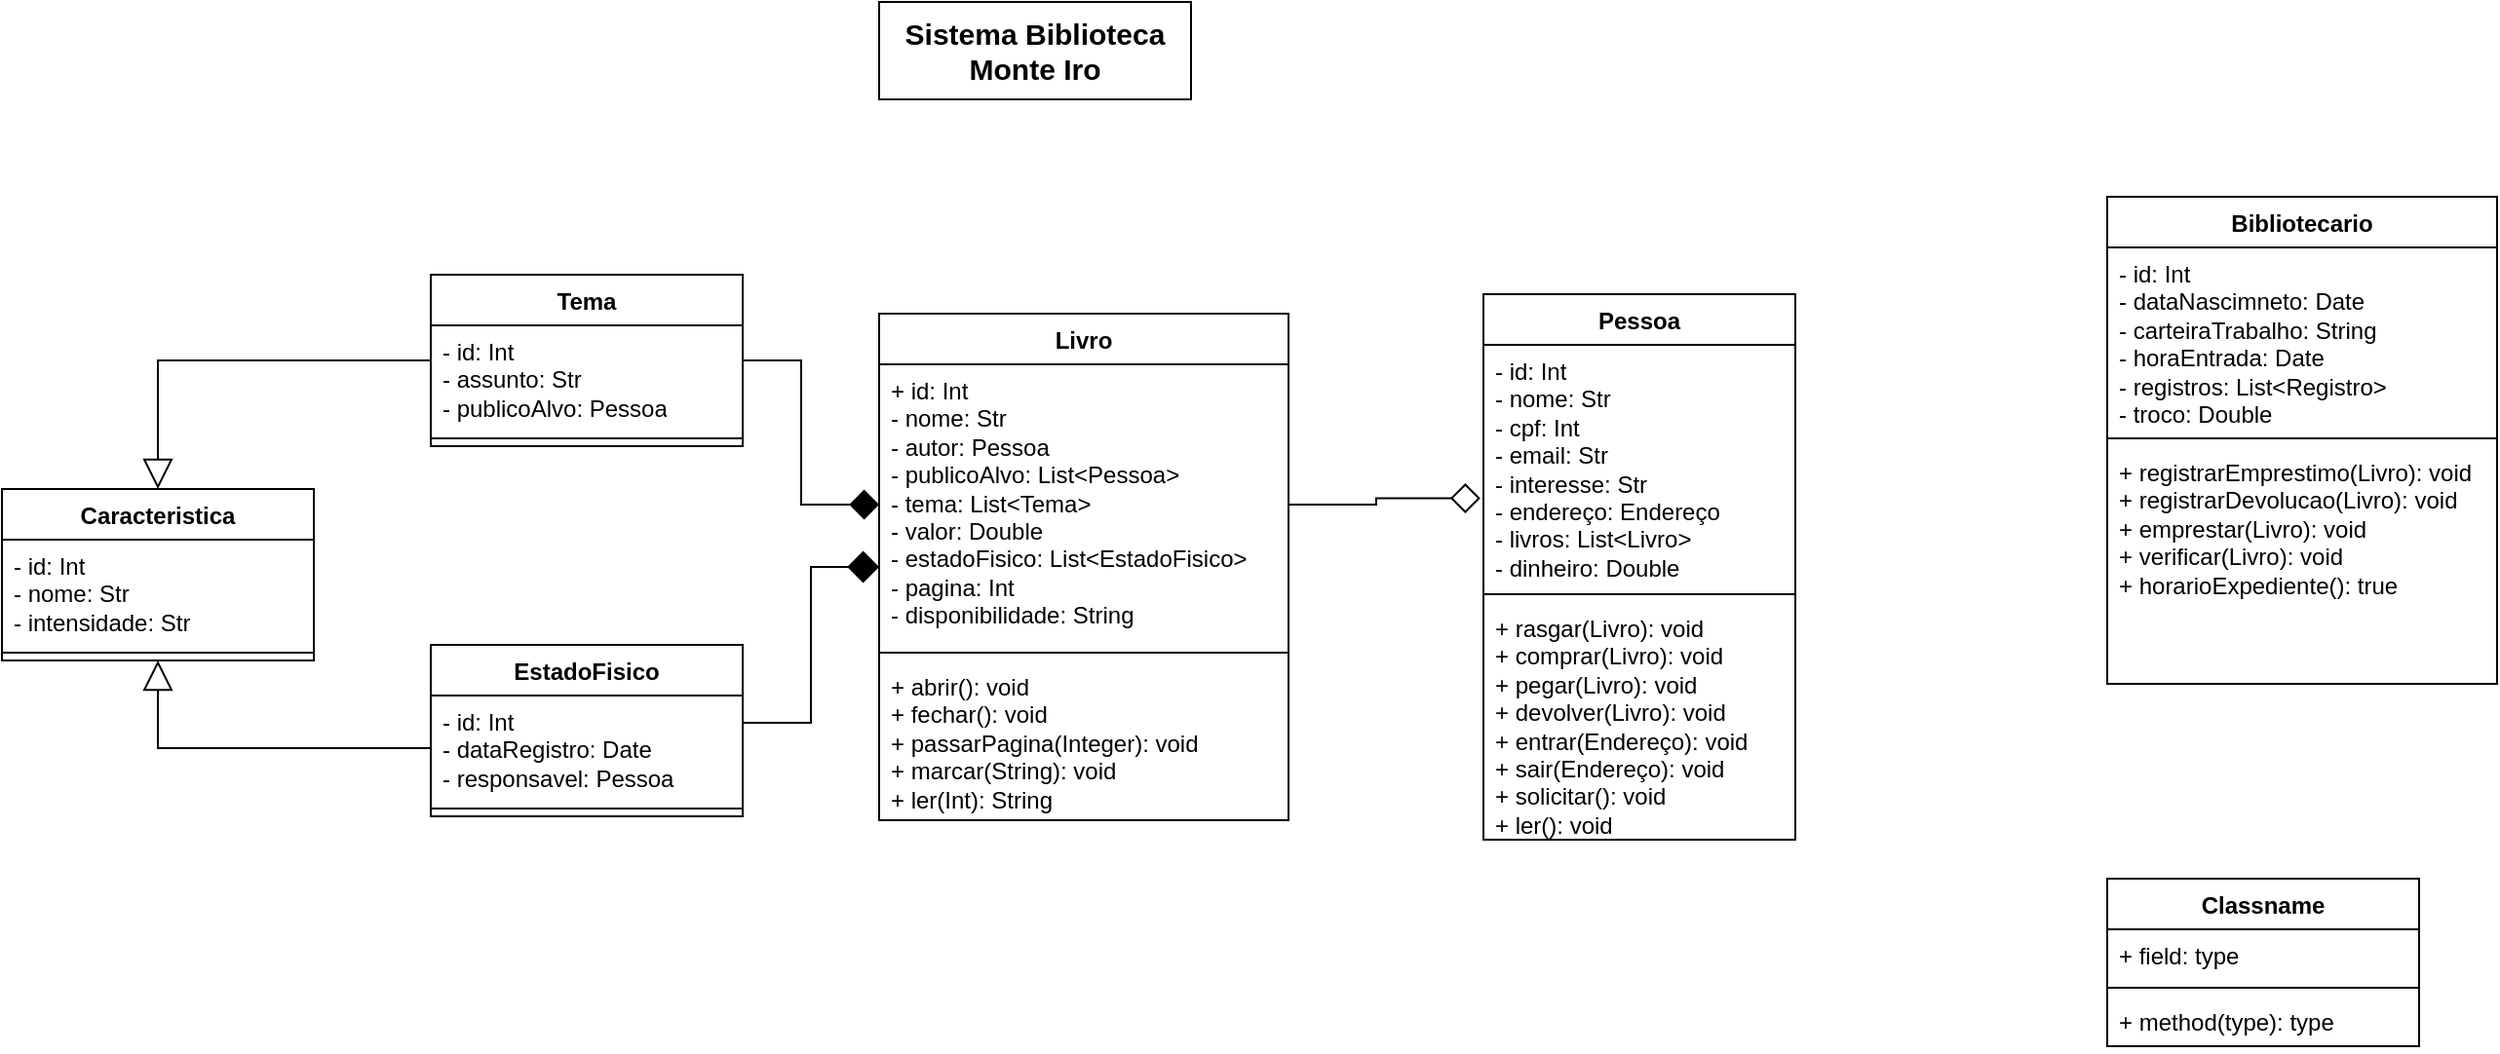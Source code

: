 <mxfile version="24.3.1" type="github">
  <diagram name="Página-1" id="3LOxqgyQ5ESFe8T1yTyt">
    <mxGraphModel dx="1854" dy="1781" grid="1" gridSize="10" guides="1" tooltips="1" connect="1" arrows="1" fold="1" page="1" pageScale="1" pageWidth="827" pageHeight="1169" math="0" shadow="0">
      <root>
        <mxCell id="0" />
        <mxCell id="1" parent="0" />
        <mxCell id="CtYGhICR3tEIGLf4jRE0-1" value="EstadoFisico" style="swimlane;fontStyle=1;align=center;verticalAlign=top;childLayout=stackLayout;horizontal=1;startSize=26;horizontalStack=0;resizeParent=1;resizeParentMax=0;resizeLast=0;collapsible=1;marginBottom=0;whiteSpace=wrap;html=1;" vertex="1" parent="1">
          <mxGeometry x="60" y="310" width="160" height="88" as="geometry" />
        </mxCell>
        <mxCell id="CtYGhICR3tEIGLf4jRE0-2" value="- id: Int&lt;div&gt;- dataRegistro: Date&lt;/div&gt;&lt;div&gt;- responsavel: Pessoa&lt;/div&gt;" style="text;strokeColor=none;fillColor=none;align=left;verticalAlign=top;spacingLeft=4;spacingRight=4;overflow=hidden;rotatable=0;points=[[0,0.5],[1,0.5]];portConstraint=eastwest;whiteSpace=wrap;html=1;" vertex="1" parent="CtYGhICR3tEIGLf4jRE0-1">
          <mxGeometry y="26" width="160" height="54" as="geometry" />
        </mxCell>
        <mxCell id="CtYGhICR3tEIGLf4jRE0-3" value="" style="line;strokeWidth=1;fillColor=none;align=left;verticalAlign=middle;spacingTop=-1;spacingLeft=3;spacingRight=3;rotatable=0;labelPosition=right;points=[];portConstraint=eastwest;strokeColor=inherit;" vertex="1" parent="CtYGhICR3tEIGLf4jRE0-1">
          <mxGeometry y="80" width="160" height="8" as="geometry" />
        </mxCell>
        <mxCell id="CtYGhICR3tEIGLf4jRE0-5" value="Pessoa" style="swimlane;fontStyle=1;align=center;verticalAlign=top;childLayout=stackLayout;horizontal=1;startSize=26;horizontalStack=0;resizeParent=1;resizeParentMax=0;resizeLast=0;collapsible=1;marginBottom=0;whiteSpace=wrap;html=1;" vertex="1" parent="1">
          <mxGeometry x="600" y="130" width="160" height="280" as="geometry" />
        </mxCell>
        <mxCell id="CtYGhICR3tEIGLf4jRE0-6" value="- id: Int&lt;div&gt;- nome: Str&lt;/div&gt;&lt;div&gt;- cpf: Int&lt;/div&gt;&lt;div&gt;- email: Str&lt;/div&gt;&lt;div&gt;- interesse: Str&lt;/div&gt;&lt;div&gt;- endereço: Endereço&lt;/div&gt;&lt;div&gt;- livros: List&amp;lt;Livro&amp;gt;&lt;/div&gt;&lt;div&gt;- dinheiro: Double&lt;/div&gt;" style="text;strokeColor=none;fillColor=none;align=left;verticalAlign=top;spacingLeft=4;spacingRight=4;overflow=hidden;rotatable=0;points=[[0,0.5],[1,0.5]];portConstraint=eastwest;whiteSpace=wrap;html=1;" vertex="1" parent="CtYGhICR3tEIGLf4jRE0-5">
          <mxGeometry y="26" width="160" height="124" as="geometry" />
        </mxCell>
        <mxCell id="CtYGhICR3tEIGLf4jRE0-7" value="" style="line;strokeWidth=1;fillColor=none;align=left;verticalAlign=middle;spacingTop=-1;spacingLeft=3;spacingRight=3;rotatable=0;labelPosition=right;points=[];portConstraint=eastwest;strokeColor=inherit;" vertex="1" parent="CtYGhICR3tEIGLf4jRE0-5">
          <mxGeometry y="150" width="160" height="8" as="geometry" />
        </mxCell>
        <mxCell id="CtYGhICR3tEIGLf4jRE0-8" value="+ rasgar(Livro): void&lt;div&gt;+ comprar(Livro): void&lt;/div&gt;&lt;div&gt;+ pegar(Livro): void&lt;/div&gt;&lt;div&gt;+ devolver(Livro): void&lt;/div&gt;&lt;div&gt;+ entrar(Endereço): void&lt;/div&gt;&lt;div&gt;+ sair(Endereço): void&lt;/div&gt;&lt;div&gt;+ solicitar(): void&lt;/div&gt;&lt;div&gt;+ ler(): void&lt;/div&gt;" style="text;strokeColor=none;fillColor=none;align=left;verticalAlign=top;spacingLeft=4;spacingRight=4;overflow=hidden;rotatable=0;points=[[0,0.5],[1,0.5]];portConstraint=eastwest;whiteSpace=wrap;html=1;" vertex="1" parent="CtYGhICR3tEIGLf4jRE0-5">
          <mxGeometry y="158" width="160" height="122" as="geometry" />
        </mxCell>
        <mxCell id="CtYGhICR3tEIGLf4jRE0-9" value="Livro" style="swimlane;fontStyle=1;align=center;verticalAlign=top;childLayout=stackLayout;horizontal=1;startSize=26;horizontalStack=0;resizeParent=1;resizeParentMax=0;resizeLast=0;collapsible=1;marginBottom=0;whiteSpace=wrap;html=1;" vertex="1" parent="1">
          <mxGeometry x="290" y="140" width="210" height="260" as="geometry" />
        </mxCell>
        <mxCell id="CtYGhICR3tEIGLf4jRE0-10" value="+ id: Int&lt;div&gt;- nome: Str&lt;/div&gt;&lt;div&gt;- autor: Pessoa&lt;/div&gt;&lt;div&gt;- publicoAlvo: List&amp;lt;Pessoa&amp;gt;&amp;nbsp;&lt;/div&gt;&lt;div&gt;- tema: List&amp;lt;Tema&amp;gt;&lt;/div&gt;&lt;div&gt;- valor: Double&lt;/div&gt;&lt;div&gt;- estadoFisico: List&amp;lt;EstadoFisico&amp;gt;&lt;/div&gt;&lt;div&gt;- pagina: Int&lt;/div&gt;&lt;div&gt;- disponibilidade: String&lt;/div&gt;" style="text;strokeColor=none;fillColor=none;align=left;verticalAlign=top;spacingLeft=4;spacingRight=4;overflow=hidden;rotatable=0;points=[[0,0.5],[1,0.5]];portConstraint=eastwest;whiteSpace=wrap;html=1;" vertex="1" parent="CtYGhICR3tEIGLf4jRE0-9">
          <mxGeometry y="26" width="210" height="144" as="geometry" />
        </mxCell>
        <mxCell id="CtYGhICR3tEIGLf4jRE0-11" value="" style="line;strokeWidth=1;fillColor=none;align=left;verticalAlign=middle;spacingTop=-1;spacingLeft=3;spacingRight=3;rotatable=0;labelPosition=right;points=[];portConstraint=eastwest;strokeColor=inherit;" vertex="1" parent="CtYGhICR3tEIGLf4jRE0-9">
          <mxGeometry y="170" width="210" height="8" as="geometry" />
        </mxCell>
        <mxCell id="CtYGhICR3tEIGLf4jRE0-12" value="+ abrir(): void&lt;div&gt;+ fechar(): void&lt;/div&gt;&lt;div&gt;+ passarPagina(Integer): void&lt;/div&gt;&lt;div&gt;+ marcar(String): void&lt;/div&gt;&lt;div&gt;+ ler(Int): String&lt;/div&gt;" style="text;strokeColor=none;fillColor=none;align=left;verticalAlign=top;spacingLeft=4;spacingRight=4;overflow=hidden;rotatable=0;points=[[0,0.5],[1,0.5]];portConstraint=eastwest;whiteSpace=wrap;html=1;" vertex="1" parent="CtYGhICR3tEIGLf4jRE0-9">
          <mxGeometry y="178" width="210" height="82" as="geometry" />
        </mxCell>
        <mxCell id="CtYGhICR3tEIGLf4jRE0-22" style="edgeStyle=orthogonalEdgeStyle;rounded=0;orthogonalLoop=1;jettySize=auto;html=1;entryX=0.5;entryY=0;entryDx=0;entryDy=0;endArrow=block;endFill=0;endSize=13;" edge="1" parent="1" source="CtYGhICR3tEIGLf4jRE0-13" target="CtYGhICR3tEIGLf4jRE0-18">
          <mxGeometry relative="1" as="geometry" />
        </mxCell>
        <mxCell id="CtYGhICR3tEIGLf4jRE0-25" style="edgeStyle=orthogonalEdgeStyle;rounded=0;orthogonalLoop=1;jettySize=auto;html=1;entryX=0;entryY=0.5;entryDx=0;entryDy=0;endArrow=diamond;endFill=1;endSize=13;" edge="1" parent="1" source="CtYGhICR3tEIGLf4jRE0-13" target="CtYGhICR3tEIGLf4jRE0-10">
          <mxGeometry relative="1" as="geometry" />
        </mxCell>
        <mxCell id="CtYGhICR3tEIGLf4jRE0-13" value="Tema" style="swimlane;fontStyle=1;align=center;verticalAlign=top;childLayout=stackLayout;horizontal=1;startSize=26;horizontalStack=0;resizeParent=1;resizeParentMax=0;resizeLast=0;collapsible=1;marginBottom=0;whiteSpace=wrap;html=1;" vertex="1" parent="1">
          <mxGeometry x="60" y="120" width="160" height="88" as="geometry" />
        </mxCell>
        <mxCell id="CtYGhICR3tEIGLf4jRE0-14" value="- id: Int&lt;div&gt;- assunto: Str&lt;/div&gt;&lt;div&gt;- publicoAlvo: Pessoa&lt;/div&gt;" style="text;strokeColor=none;fillColor=none;align=left;verticalAlign=top;spacingLeft=4;spacingRight=4;overflow=hidden;rotatable=0;points=[[0,0.5],[1,0.5]];portConstraint=eastwest;whiteSpace=wrap;html=1;" vertex="1" parent="CtYGhICR3tEIGLf4jRE0-13">
          <mxGeometry y="26" width="160" height="54" as="geometry" />
        </mxCell>
        <mxCell id="CtYGhICR3tEIGLf4jRE0-15" value="" style="line;strokeWidth=1;fillColor=none;align=left;verticalAlign=middle;spacingTop=-1;spacingLeft=3;spacingRight=3;rotatable=0;labelPosition=right;points=[];portConstraint=eastwest;strokeColor=inherit;" vertex="1" parent="CtYGhICR3tEIGLf4jRE0-13">
          <mxGeometry y="80" width="160" height="8" as="geometry" />
        </mxCell>
        <mxCell id="CtYGhICR3tEIGLf4jRE0-17" value="&lt;b&gt;&lt;font style=&quot;font-size: 15px;&quot;&gt;Sistema Biblioteca Monte Iro&lt;/font&gt;&lt;/b&gt;" style="html=1;whiteSpace=wrap;" vertex="1" parent="1">
          <mxGeometry x="290" y="-20" width="160" height="50" as="geometry" />
        </mxCell>
        <mxCell id="CtYGhICR3tEIGLf4jRE0-18" value="Caracteristica" style="swimlane;fontStyle=1;align=center;verticalAlign=top;childLayout=stackLayout;horizontal=1;startSize=26;horizontalStack=0;resizeParent=1;resizeParentMax=0;resizeLast=0;collapsible=1;marginBottom=0;whiteSpace=wrap;html=1;" vertex="1" parent="1">
          <mxGeometry x="-160" y="230" width="160" height="88" as="geometry" />
        </mxCell>
        <mxCell id="CtYGhICR3tEIGLf4jRE0-19" value="- id: Int&lt;div&gt;- nome: Str&lt;/div&gt;&lt;div&gt;- intensidade: Str&lt;/div&gt;&lt;div&gt;&lt;br&gt;&lt;/div&gt;" style="text;strokeColor=none;fillColor=none;align=left;verticalAlign=top;spacingLeft=4;spacingRight=4;overflow=hidden;rotatable=0;points=[[0,0.5],[1,0.5]];portConstraint=eastwest;whiteSpace=wrap;html=1;" vertex="1" parent="CtYGhICR3tEIGLf4jRE0-18">
          <mxGeometry y="26" width="160" height="54" as="geometry" />
        </mxCell>
        <mxCell id="CtYGhICR3tEIGLf4jRE0-20" value="" style="line;strokeWidth=1;fillColor=none;align=left;verticalAlign=middle;spacingTop=-1;spacingLeft=3;spacingRight=3;rotatable=0;labelPosition=right;points=[];portConstraint=eastwest;strokeColor=inherit;" vertex="1" parent="CtYGhICR3tEIGLf4jRE0-18">
          <mxGeometry y="80" width="160" height="8" as="geometry" />
        </mxCell>
        <mxCell id="CtYGhICR3tEIGLf4jRE0-23" style="edgeStyle=orthogonalEdgeStyle;rounded=0;orthogonalLoop=1;jettySize=auto;html=1;entryX=0.5;entryY=1;entryDx=0;entryDy=0;endArrow=block;endFill=0;endSize=13;" edge="1" parent="1" source="CtYGhICR3tEIGLf4jRE0-2" target="CtYGhICR3tEIGLf4jRE0-18">
          <mxGeometry relative="1" as="geometry" />
        </mxCell>
        <mxCell id="CtYGhICR3tEIGLf4jRE0-24" style="edgeStyle=orthogonalEdgeStyle;rounded=0;orthogonalLoop=1;jettySize=auto;html=1;endArrow=diamond;endFill=1;endSize=14;" edge="1" parent="1">
          <mxGeometry relative="1" as="geometry">
            <mxPoint x="220" y="350" as="sourcePoint" />
            <mxPoint x="290" y="270" as="targetPoint" />
            <Array as="points">
              <mxPoint x="220" y="350" />
              <mxPoint x="255" y="350" />
              <mxPoint x="255" y="270" />
            </Array>
          </mxGeometry>
        </mxCell>
        <mxCell id="CtYGhICR3tEIGLf4jRE0-27" style="edgeStyle=orthogonalEdgeStyle;rounded=0;orthogonalLoop=1;jettySize=auto;html=1;entryX=-0.01;entryY=0.635;entryDx=0;entryDy=0;entryPerimeter=0;endArrow=diamond;endFill=0;endSize=13;" edge="1" parent="1" source="CtYGhICR3tEIGLf4jRE0-10" target="CtYGhICR3tEIGLf4jRE0-6">
          <mxGeometry relative="1" as="geometry" />
        </mxCell>
        <mxCell id="CtYGhICR3tEIGLf4jRE0-28" value="Bibliotecario" style="swimlane;fontStyle=1;align=center;verticalAlign=top;childLayout=stackLayout;horizontal=1;startSize=26;horizontalStack=0;resizeParent=1;resizeParentMax=0;resizeLast=0;collapsible=1;marginBottom=0;whiteSpace=wrap;html=1;" vertex="1" parent="1">
          <mxGeometry x="920" y="80" width="200" height="250" as="geometry" />
        </mxCell>
        <mxCell id="CtYGhICR3tEIGLf4jRE0-29" value="- id: Int&lt;div&gt;- dataNascimneto: Date&lt;/div&gt;&lt;div&gt;- carteiraTrabalho: String&lt;/div&gt;&lt;div&gt;- horaEntrada: Date&lt;/div&gt;&lt;div&gt;- registros: List&amp;lt;Registro&amp;gt;&lt;/div&gt;&lt;div&gt;- troco: Double&lt;/div&gt;" style="text;strokeColor=none;fillColor=none;align=left;verticalAlign=top;spacingLeft=4;spacingRight=4;overflow=hidden;rotatable=0;points=[[0,0.5],[1,0.5]];portConstraint=eastwest;whiteSpace=wrap;html=1;" vertex="1" parent="CtYGhICR3tEIGLf4jRE0-28">
          <mxGeometry y="26" width="200" height="94" as="geometry" />
        </mxCell>
        <mxCell id="CtYGhICR3tEIGLf4jRE0-30" value="" style="line;strokeWidth=1;fillColor=none;align=left;verticalAlign=middle;spacingTop=-1;spacingLeft=3;spacingRight=3;rotatable=0;labelPosition=right;points=[];portConstraint=eastwest;strokeColor=inherit;" vertex="1" parent="CtYGhICR3tEIGLf4jRE0-28">
          <mxGeometry y="120" width="200" height="8" as="geometry" />
        </mxCell>
        <mxCell id="CtYGhICR3tEIGLf4jRE0-31" value="+ registrarEmprestimo(Livro): void&lt;div&gt;+ registrarDevolucao(Livro): void&lt;/div&gt;&lt;div&gt;+ emprestar(Livro): void&lt;/div&gt;&lt;div&gt;+ verificar(Livro): void&lt;/div&gt;&lt;div&gt;+ horarioExpediente(): true&lt;/div&gt;" style="text;strokeColor=none;fillColor=none;align=left;verticalAlign=top;spacingLeft=4;spacingRight=4;overflow=hidden;rotatable=0;points=[[0,0.5],[1,0.5]];portConstraint=eastwest;whiteSpace=wrap;html=1;" vertex="1" parent="CtYGhICR3tEIGLf4jRE0-28">
          <mxGeometry y="128" width="200" height="122" as="geometry" />
        </mxCell>
        <mxCell id="CtYGhICR3tEIGLf4jRE0-32" value="Classname" style="swimlane;fontStyle=1;align=center;verticalAlign=top;childLayout=stackLayout;horizontal=1;startSize=26;horizontalStack=0;resizeParent=1;resizeParentMax=0;resizeLast=0;collapsible=1;marginBottom=0;whiteSpace=wrap;html=1;" vertex="1" parent="1">
          <mxGeometry x="920" y="430" width="160" height="86" as="geometry" />
        </mxCell>
        <mxCell id="CtYGhICR3tEIGLf4jRE0-33" value="+ field: type" style="text;strokeColor=none;fillColor=none;align=left;verticalAlign=top;spacingLeft=4;spacingRight=4;overflow=hidden;rotatable=0;points=[[0,0.5],[1,0.5]];portConstraint=eastwest;whiteSpace=wrap;html=1;" vertex="1" parent="CtYGhICR3tEIGLf4jRE0-32">
          <mxGeometry y="26" width="160" height="26" as="geometry" />
        </mxCell>
        <mxCell id="CtYGhICR3tEIGLf4jRE0-34" value="" style="line;strokeWidth=1;fillColor=none;align=left;verticalAlign=middle;spacingTop=-1;spacingLeft=3;spacingRight=3;rotatable=0;labelPosition=right;points=[];portConstraint=eastwest;strokeColor=inherit;" vertex="1" parent="CtYGhICR3tEIGLf4jRE0-32">
          <mxGeometry y="52" width="160" height="8" as="geometry" />
        </mxCell>
        <mxCell id="CtYGhICR3tEIGLf4jRE0-35" value="+ method(type): type" style="text;strokeColor=none;fillColor=none;align=left;verticalAlign=top;spacingLeft=4;spacingRight=4;overflow=hidden;rotatable=0;points=[[0,0.5],[1,0.5]];portConstraint=eastwest;whiteSpace=wrap;html=1;" vertex="1" parent="CtYGhICR3tEIGLf4jRE0-32">
          <mxGeometry y="60" width="160" height="26" as="geometry" />
        </mxCell>
      </root>
    </mxGraphModel>
  </diagram>
</mxfile>
